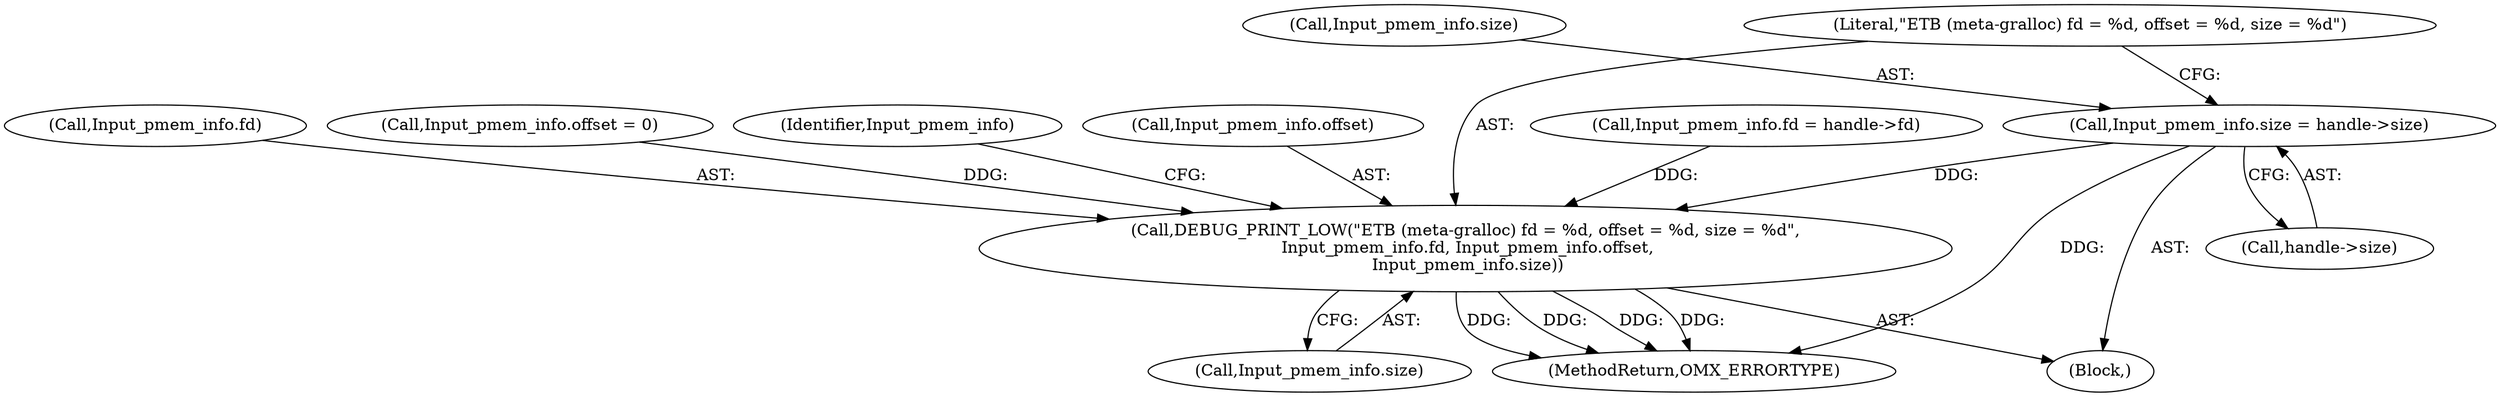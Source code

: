 digraph "0_Android_4ed06d14080d8667d5be14eed200e378cba78345_0@pointer" {
"1000415" [label="(Call,Input_pmem_info.size = handle->size)"];
"1000422" [label="(Call,DEBUG_PRINT_LOW(\"ETB (meta-gralloc) fd = %d, offset = %d, size = %d\",\n Input_pmem_info.fd, Input_pmem_info.offset,\n Input_pmem_info.size))"];
"1000419" [label="(Call,handle->size)"];
"1000416" [label="(Call,Input_pmem_info.size)"];
"1000424" [label="(Call,Input_pmem_info.fd)"];
"1000430" [label="(Call,Input_pmem_info.size)"];
"1000410" [label="(Call,Input_pmem_info.offset = 0)"];
"1000437" [label="(Identifier,Input_pmem_info)"];
"1000427" [label="(Call,Input_pmem_info.offset)"];
"1000415" [label="(Call,Input_pmem_info.size = handle->size)"];
"1000623" [label="(MethodReturn,OMX_ERRORTYPE)"];
"1000423" [label="(Literal,\"ETB (meta-gralloc) fd = %d, offset = %d, size = %d\")"];
"1000384" [label="(Block,)"];
"1000422" [label="(Call,DEBUG_PRINT_LOW(\"ETB (meta-gralloc) fd = %d, offset = %d, size = %d\",\n Input_pmem_info.fd, Input_pmem_info.offset,\n Input_pmem_info.size))"];
"1000398" [label="(Call,Input_pmem_info.fd = handle->fd)"];
"1000415" -> "1000384"  [label="AST: "];
"1000415" -> "1000419"  [label="CFG: "];
"1000416" -> "1000415"  [label="AST: "];
"1000419" -> "1000415"  [label="AST: "];
"1000423" -> "1000415"  [label="CFG: "];
"1000415" -> "1000623"  [label="DDG: "];
"1000415" -> "1000422"  [label="DDG: "];
"1000422" -> "1000384"  [label="AST: "];
"1000422" -> "1000430"  [label="CFG: "];
"1000423" -> "1000422"  [label="AST: "];
"1000424" -> "1000422"  [label="AST: "];
"1000427" -> "1000422"  [label="AST: "];
"1000430" -> "1000422"  [label="AST: "];
"1000437" -> "1000422"  [label="CFG: "];
"1000422" -> "1000623"  [label="DDG: "];
"1000422" -> "1000623"  [label="DDG: "];
"1000422" -> "1000623"  [label="DDG: "];
"1000422" -> "1000623"  [label="DDG: "];
"1000398" -> "1000422"  [label="DDG: "];
"1000410" -> "1000422"  [label="DDG: "];
}
